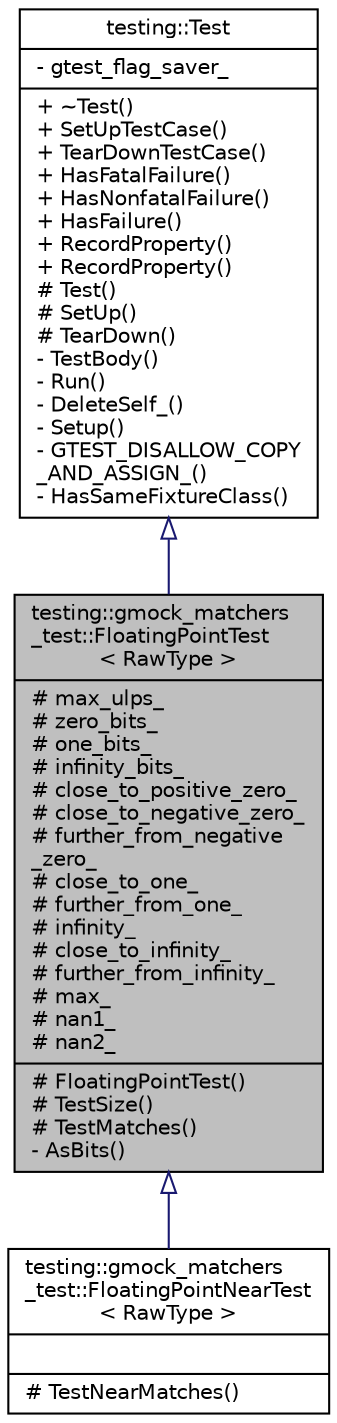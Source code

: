 digraph "testing::gmock_matchers_test::FloatingPointTest&lt; RawType &gt;"
{
  edge [fontname="Helvetica",fontsize="10",labelfontname="Helvetica",labelfontsize="10"];
  node [fontname="Helvetica",fontsize="10",shape=record];
  Node0 [label="{testing::gmock_matchers\l_test::FloatingPointTest\l\< RawType \>\n|# max_ulps_\l# zero_bits_\l# one_bits_\l# infinity_bits_\l# close_to_positive_zero_\l# close_to_negative_zero_\l# further_from_negative\l_zero_\l# close_to_one_\l# further_from_one_\l# infinity_\l# close_to_infinity_\l# further_from_infinity_\l# max_\l# nan1_\l# nan2_\l|# FloatingPointTest()\l# TestSize()\l# TestMatches()\l- AsBits()\l}",height=0.2,width=0.4,color="black", fillcolor="grey75", style="filled", fontcolor="black"];
  Node1 -> Node0 [dir="back",color="midnightblue",fontsize="10",style="solid",arrowtail="onormal",fontname="Helvetica"];
  Node1 [label="{testing::Test\n|- gtest_flag_saver_\l|+ ~Test()\l+ SetUpTestCase()\l+ TearDownTestCase()\l+ HasFatalFailure()\l+ HasNonfatalFailure()\l+ HasFailure()\l+ RecordProperty()\l+ RecordProperty()\l# Test()\l# SetUp()\l# TearDown()\l- TestBody()\l- Run()\l- DeleteSelf_()\l- Setup()\l- GTEST_DISALLOW_COPY\l_AND_ASSIGN_()\l- HasSameFixtureClass()\l}",height=0.2,width=0.4,color="black", fillcolor="white", style="filled",URL="$df/d69/classtesting_1_1_test.html"];
  Node0 -> Node2 [dir="back",color="midnightblue",fontsize="10",style="solid",arrowtail="onormal",fontname="Helvetica"];
  Node2 [label="{testing::gmock_matchers\l_test::FloatingPointNearTest\l\< RawType \>\n||# TestNearMatches()\l}",height=0.2,width=0.4,color="black", fillcolor="white", style="filled",URL="$dd/d28/classtesting_1_1gmock__matchers__test_1_1_floating_point_near_test.html"];
}
